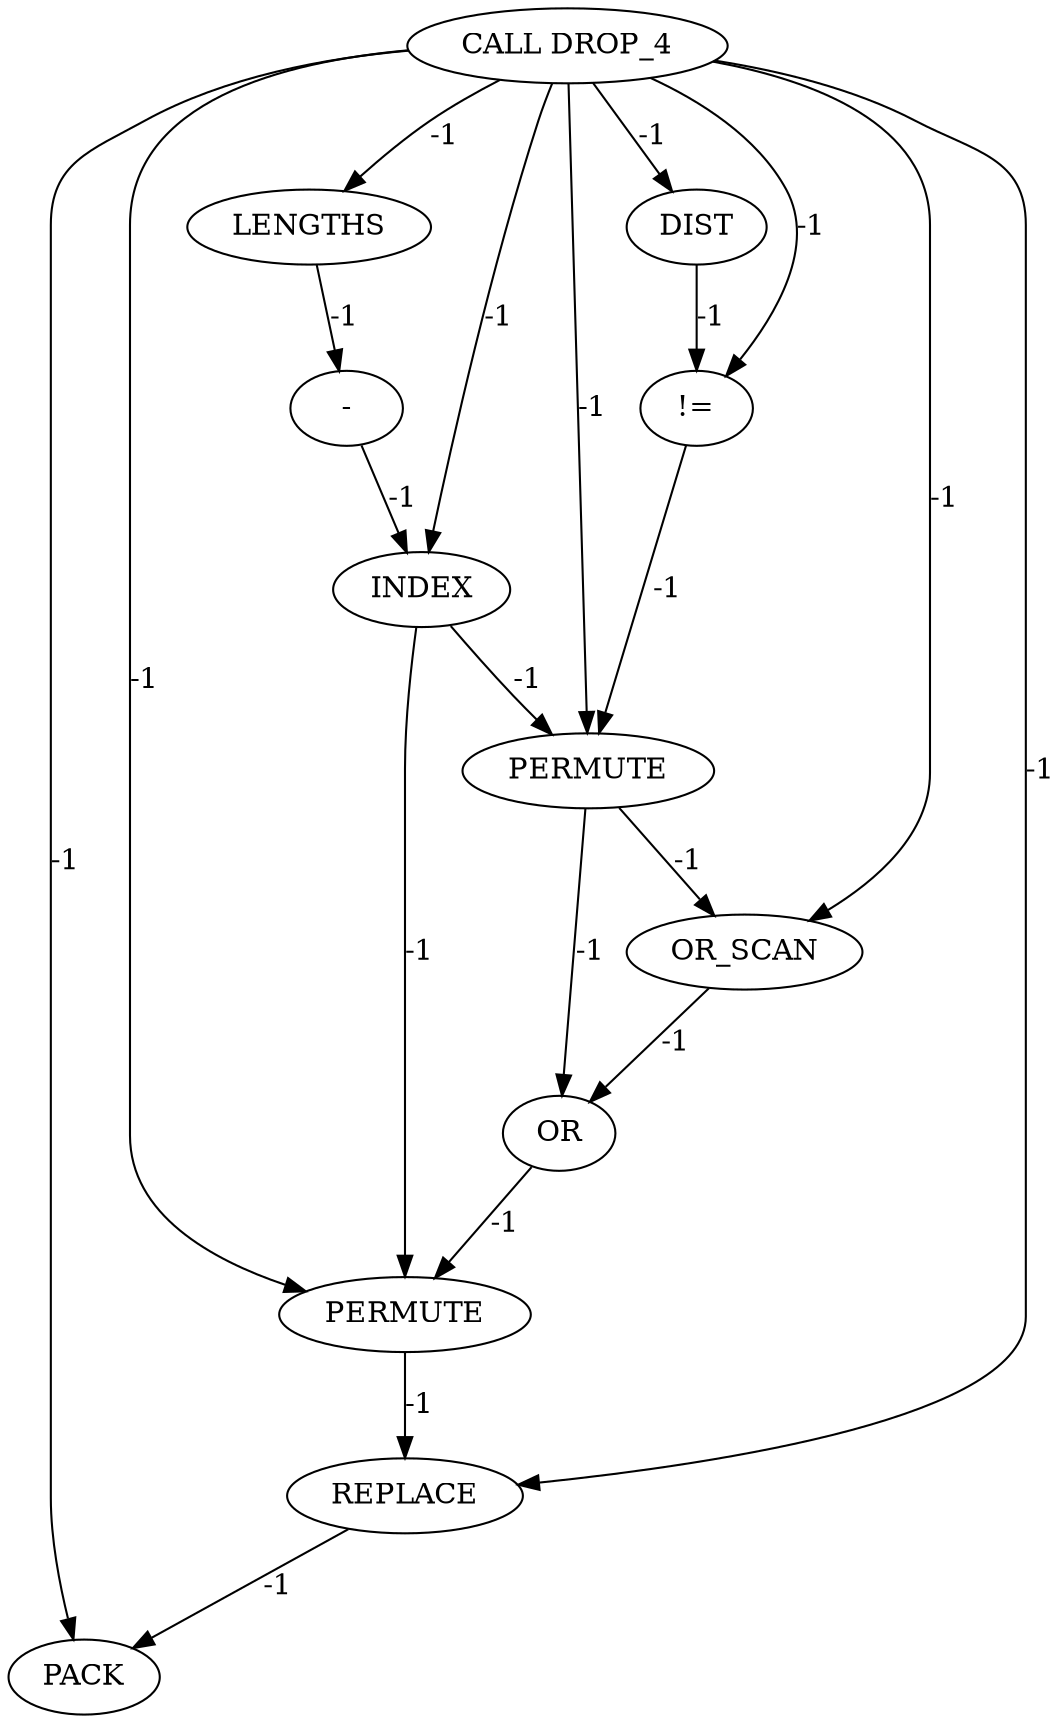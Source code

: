 digraph {
	convex_hull_large_rl_INST_4621 [label=OR cost=0]
	convex_hull_large_rl_INST_4582 [label="!=" cost=0]
	convex_hull_large_rl_INST_838 [label="CALL DROP_4" cost=0]
	convex_hull_large_rl_INST_4596 [label=INDEX cost=0]
	convex_hull_large_rl_INST_4604 [label=PERMUTE cost=0]
	convex_hull_large_rl_INST_4586 [label=LENGTHS cost=0]
	convex_hull_large_rl_INST_4579 [label=DIST cost=0]
	convex_hull_large_rl_INST_4652 [label=REPLACE cost=0]
	convex_hull_large_rl_INST_4588 [label="-" cost=0]
	convex_hull_large_rl_INST_4643 [label=PERMUTE cost=0]
	convex_hull_large_rl_INST_4608 [label=OR_SCAN cost=0]
	convex_hull_large_rl_INST_4669 [label=PACK cost=0]
	convex_hull_large_rl_INST_4621 -> convex_hull_large_rl_INST_4643 [label=-1 cost=-1]
	convex_hull_large_rl_INST_4582 -> convex_hull_large_rl_INST_4604 [label=-1 cost=-1]
	convex_hull_large_rl_INST_838 -> convex_hull_large_rl_INST_4579 [label=-1 cost=-1]
	convex_hull_large_rl_INST_838 -> convex_hull_large_rl_INST_4582 [label=-1 cost=-1]
	convex_hull_large_rl_INST_838 -> convex_hull_large_rl_INST_4586 [label=-1 cost=-1]
	convex_hull_large_rl_INST_838 -> convex_hull_large_rl_INST_4596 [label=-1 cost=-1]
	convex_hull_large_rl_INST_838 -> convex_hull_large_rl_INST_4604 [label=-1 cost=-1]
	convex_hull_large_rl_INST_838 -> convex_hull_large_rl_INST_4608 [label=-1 cost=-1]
	convex_hull_large_rl_INST_838 -> convex_hull_large_rl_INST_4643 [label=-1 cost=-1]
	convex_hull_large_rl_INST_838 -> convex_hull_large_rl_INST_4652 [label=-1 cost=-1]
	convex_hull_large_rl_INST_838 -> convex_hull_large_rl_INST_4669 [label=-1 cost=-1]
	convex_hull_large_rl_INST_4596 -> convex_hull_large_rl_INST_4604 [label=-1 cost=-1]
	convex_hull_large_rl_INST_4596 -> convex_hull_large_rl_INST_4643 [label=-1 cost=-1]
	convex_hull_large_rl_INST_4604 -> convex_hull_large_rl_INST_4608 [label=-1 cost=-1]
	convex_hull_large_rl_INST_4604 -> convex_hull_large_rl_INST_4621 [label=-1 cost=-1]
	convex_hull_large_rl_INST_4586 -> convex_hull_large_rl_INST_4588 [label=-1 cost=-1]
	convex_hull_large_rl_INST_4579 -> convex_hull_large_rl_INST_4582 [label=-1 cost=-1]
	convex_hull_large_rl_INST_4652 -> convex_hull_large_rl_INST_4669 [label=-1 cost=-1]
	convex_hull_large_rl_INST_4588 -> convex_hull_large_rl_INST_4596 [label=-1 cost=-1]
	convex_hull_large_rl_INST_4643 -> convex_hull_large_rl_INST_4652 [label=-1 cost=-1]
	convex_hull_large_rl_INST_4608 -> convex_hull_large_rl_INST_4621 [label=-1 cost=-1]
}
